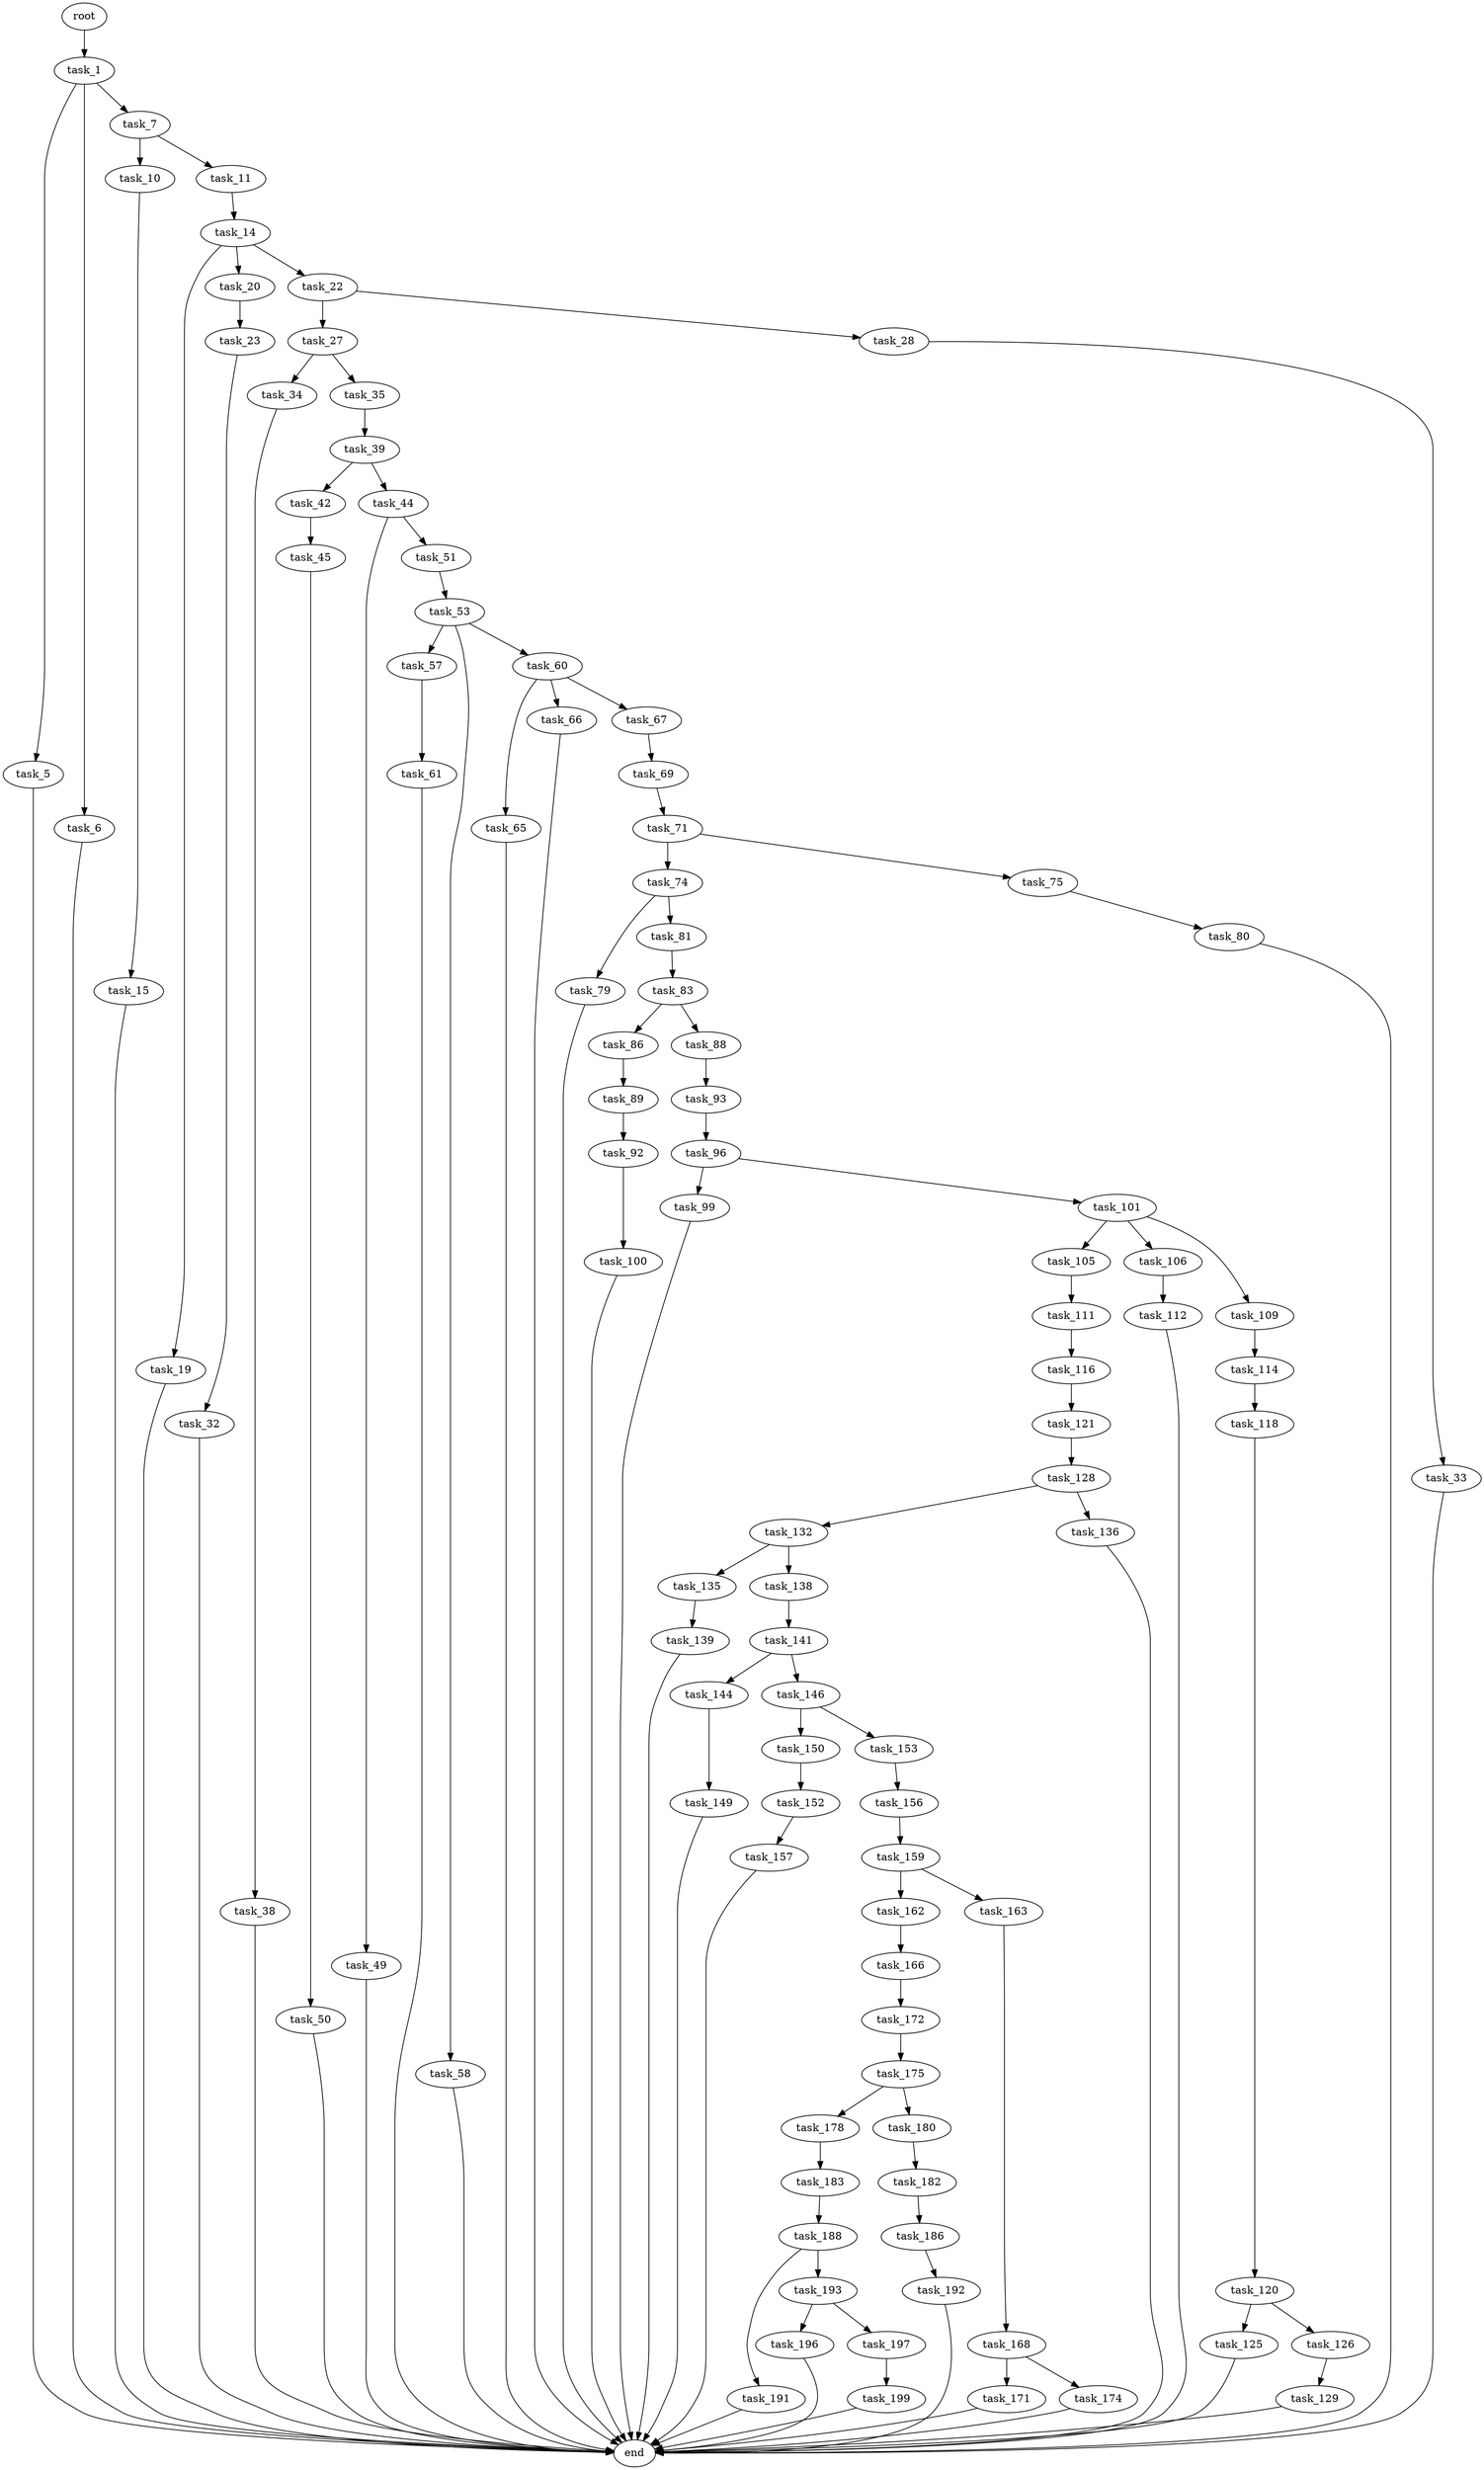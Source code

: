digraph G {
  root [size="0.000000"];
  task_1 [size="577746118137.000000"];
  task_5 [size="46627310929.000000"];
  task_6 [size="7515170968.000000"];
  task_7 [size="42414304337.000000"];
  task_10 [size="274746789607.000000"];
  task_11 [size="1685672482.000000"];
  task_14 [size="625534563660.000000"];
  task_15 [size="3338139854.000000"];
  task_19 [size="1073741824000.000000"];
  task_20 [size="17987065100.000000"];
  task_22 [size="405715251092.000000"];
  task_23 [size="231928233984.000000"];
  task_27 [size="782757789696.000000"];
  task_28 [size="22479330783.000000"];
  task_32 [size="8589934592.000000"];
  task_33 [size="260020312847.000000"];
  task_34 [size="1143613730.000000"];
  task_35 [size="727714428308.000000"];
  task_38 [size="46157530613.000000"];
  task_39 [size="751097301041.000000"];
  task_42 [size="305274342670.000000"];
  task_44 [size="32881593143.000000"];
  task_45 [size="10204368521.000000"];
  task_49 [size="196650461971.000000"];
  task_50 [size="7447564772.000000"];
  task_51 [size="342961183956.000000"];
  task_53 [size="211171886795.000000"];
  task_57 [size="782757789696.000000"];
  task_58 [size="78473554271.000000"];
  task_60 [size="368293445632.000000"];
  task_61 [size="30470238807.000000"];
  task_65 [size="231928233984.000000"];
  task_66 [size="178644165356.000000"];
  task_67 [size="618962281234.000000"];
  task_69 [size="928759492.000000"];
  task_71 [size="28991029248.000000"];
  task_74 [size="782757789696.000000"];
  task_75 [size="549755813888.000000"];
  task_79 [size="3355401157.000000"];
  task_80 [size="68719476736.000000"];
  task_81 [size="104009174951.000000"];
  task_83 [size="68958865521.000000"];
  task_86 [size="68719476736.000000"];
  task_88 [size="75373676115.000000"];
  task_89 [size="1974691289.000000"];
  task_92 [size="28991029248.000000"];
  task_93 [size="28991029248.000000"];
  task_96 [size="134217728000.000000"];
  task_99 [size="3711736659.000000"];
  task_100 [size="1073741824000.000000"];
  task_101 [size="4398521345.000000"];
  task_105 [size="69649578245.000000"];
  task_106 [size="7051079915.000000"];
  task_109 [size="11399211960.000000"];
  task_111 [size="549755813888.000000"];
  task_112 [size="45096897821.000000"];
  task_114 [size="26911842325.000000"];
  task_116 [size="73514352093.000000"];
  task_118 [size="639080468195.000000"];
  task_120 [size="134217728000.000000"];
  task_121 [size="782757789696.000000"];
  task_125 [size="782757789696.000000"];
  task_126 [size="1402147177.000000"];
  task_128 [size="28666122085.000000"];
  task_129 [size="8589934592.000000"];
  task_132 [size="17273425486.000000"];
  task_135 [size="3849464551.000000"];
  task_136 [size="455734491836.000000"];
  task_138 [size="8342065417.000000"];
  task_139 [size="782757789696.000000"];
  task_141 [size="244932104621.000000"];
  task_144 [size="925937434908.000000"];
  task_146 [size="27803836783.000000"];
  task_149 [size="32376699427.000000"];
  task_150 [size="1073741824000.000000"];
  task_152 [size="134217728000.000000"];
  task_153 [size="22654890943.000000"];
  task_156 [size="53640259451.000000"];
  task_157 [size="4072488855.000000"];
  task_159 [size="19986592797.000000"];
  task_162 [size="134217728000.000000"];
  task_163 [size="368293445632.000000"];
  task_166 [size="448411486625.000000"];
  task_168 [size="7134375307.000000"];
  task_171 [size="16657712485.000000"];
  task_172 [size="182830359024.000000"];
  task_174 [size="35405610353.000000"];
  task_175 [size="1394831062.000000"];
  task_178 [size="3205403369.000000"];
  task_180 [size="1419964824.000000"];
  task_182 [size="28231791166.000000"];
  task_183 [size="782757789696.000000"];
  task_186 [size="1025390218.000000"];
  task_188 [size="782757789696.000000"];
  task_191 [size="51781356460.000000"];
  task_192 [size="39531524758.000000"];
  task_193 [size="2088891286.000000"];
  task_196 [size="27094432289.000000"];
  task_197 [size="8589934592.000000"];
  task_199 [size="231051054906.000000"];
  end [size="0.000000"];

  root -> task_1 [size="1.000000"];
  task_1 -> task_5 [size="411041792.000000"];
  task_1 -> task_6 [size="411041792.000000"];
  task_1 -> task_7 [size="411041792.000000"];
  task_5 -> end [size="1.000000"];
  task_6 -> end [size="1.000000"];
  task_7 -> task_10 [size="679477248.000000"];
  task_7 -> task_11 [size="679477248.000000"];
  task_10 -> task_15 [size="209715200.000000"];
  task_11 -> task_14 [size="33554432.000000"];
  task_14 -> task_19 [size="411041792.000000"];
  task_14 -> task_20 [size="411041792.000000"];
  task_14 -> task_22 [size="411041792.000000"];
  task_15 -> end [size="1.000000"];
  task_19 -> end [size="1.000000"];
  task_20 -> task_23 [size="411041792.000000"];
  task_22 -> task_27 [size="536870912.000000"];
  task_22 -> task_28 [size="536870912.000000"];
  task_23 -> task_32 [size="301989888.000000"];
  task_27 -> task_34 [size="679477248.000000"];
  task_27 -> task_35 [size="679477248.000000"];
  task_28 -> task_33 [size="536870912.000000"];
  task_32 -> end [size="1.000000"];
  task_33 -> end [size="1.000000"];
  task_34 -> task_38 [size="33554432.000000"];
  task_35 -> task_39 [size="536870912.000000"];
  task_38 -> end [size="1.000000"];
  task_39 -> task_42 [size="679477248.000000"];
  task_39 -> task_44 [size="679477248.000000"];
  task_42 -> task_45 [size="536870912.000000"];
  task_44 -> task_49 [size="838860800.000000"];
  task_44 -> task_51 [size="838860800.000000"];
  task_45 -> task_50 [size="679477248.000000"];
  task_49 -> end [size="1.000000"];
  task_50 -> end [size="1.000000"];
  task_51 -> task_53 [size="301989888.000000"];
  task_53 -> task_57 [size="209715200.000000"];
  task_53 -> task_58 [size="209715200.000000"];
  task_53 -> task_60 [size="209715200.000000"];
  task_57 -> task_61 [size="679477248.000000"];
  task_58 -> end [size="1.000000"];
  task_60 -> task_65 [size="411041792.000000"];
  task_60 -> task_66 [size="411041792.000000"];
  task_60 -> task_67 [size="411041792.000000"];
  task_61 -> end [size="1.000000"];
  task_65 -> end [size="1.000000"];
  task_66 -> end [size="1.000000"];
  task_67 -> task_69 [size="536870912.000000"];
  task_69 -> task_71 [size="33554432.000000"];
  task_71 -> task_74 [size="75497472.000000"];
  task_71 -> task_75 [size="75497472.000000"];
  task_74 -> task_79 [size="679477248.000000"];
  task_74 -> task_81 [size="679477248.000000"];
  task_75 -> task_80 [size="536870912.000000"];
  task_79 -> end [size="1.000000"];
  task_80 -> end [size="1.000000"];
  task_81 -> task_83 [size="411041792.000000"];
  task_83 -> task_86 [size="75497472.000000"];
  task_83 -> task_88 [size="75497472.000000"];
  task_86 -> task_89 [size="134217728.000000"];
  task_88 -> task_93 [size="209715200.000000"];
  task_89 -> task_92 [size="134217728.000000"];
  task_92 -> task_100 [size="75497472.000000"];
  task_93 -> task_96 [size="75497472.000000"];
  task_96 -> task_99 [size="209715200.000000"];
  task_96 -> task_101 [size="209715200.000000"];
  task_99 -> end [size="1.000000"];
  task_100 -> end [size="1.000000"];
  task_101 -> task_105 [size="75497472.000000"];
  task_101 -> task_106 [size="75497472.000000"];
  task_101 -> task_109 [size="75497472.000000"];
  task_105 -> task_111 [size="134217728.000000"];
  task_106 -> task_112 [size="134217728.000000"];
  task_109 -> task_114 [size="411041792.000000"];
  task_111 -> task_116 [size="536870912.000000"];
  task_112 -> end [size="1.000000"];
  task_114 -> task_118 [size="679477248.000000"];
  task_116 -> task_121 [size="209715200.000000"];
  task_118 -> task_120 [size="536870912.000000"];
  task_120 -> task_125 [size="209715200.000000"];
  task_120 -> task_126 [size="209715200.000000"];
  task_121 -> task_128 [size="679477248.000000"];
  task_125 -> end [size="1.000000"];
  task_126 -> task_129 [size="33554432.000000"];
  task_128 -> task_132 [size="536870912.000000"];
  task_128 -> task_136 [size="536870912.000000"];
  task_129 -> end [size="1.000000"];
  task_132 -> task_135 [size="33554432.000000"];
  task_132 -> task_138 [size="33554432.000000"];
  task_135 -> task_139 [size="75497472.000000"];
  task_136 -> end [size="1.000000"];
  task_138 -> task_141 [size="301989888.000000"];
  task_139 -> end [size="1.000000"];
  task_141 -> task_144 [size="301989888.000000"];
  task_141 -> task_146 [size="301989888.000000"];
  task_144 -> task_149 [size="679477248.000000"];
  task_146 -> task_150 [size="679477248.000000"];
  task_146 -> task_153 [size="679477248.000000"];
  task_149 -> end [size="1.000000"];
  task_150 -> task_152 [size="838860800.000000"];
  task_152 -> task_157 [size="209715200.000000"];
  task_153 -> task_156 [size="679477248.000000"];
  task_156 -> task_159 [size="838860800.000000"];
  task_157 -> end [size="1.000000"];
  task_159 -> task_162 [size="536870912.000000"];
  task_159 -> task_163 [size="536870912.000000"];
  task_162 -> task_166 [size="209715200.000000"];
  task_163 -> task_168 [size="411041792.000000"];
  task_166 -> task_172 [size="838860800.000000"];
  task_168 -> task_171 [size="301989888.000000"];
  task_168 -> task_174 [size="301989888.000000"];
  task_171 -> end [size="1.000000"];
  task_172 -> task_175 [size="209715200.000000"];
  task_174 -> end [size="1.000000"];
  task_175 -> task_178 [size="33554432.000000"];
  task_175 -> task_180 [size="33554432.000000"];
  task_178 -> task_183 [size="209715200.000000"];
  task_180 -> task_182 [size="134217728.000000"];
  task_182 -> task_186 [size="838860800.000000"];
  task_183 -> task_188 [size="679477248.000000"];
  task_186 -> task_192 [size="33554432.000000"];
  task_188 -> task_191 [size="679477248.000000"];
  task_188 -> task_193 [size="679477248.000000"];
  task_191 -> end [size="1.000000"];
  task_192 -> end [size="1.000000"];
  task_193 -> task_196 [size="33554432.000000"];
  task_193 -> task_197 [size="33554432.000000"];
  task_196 -> end [size="1.000000"];
  task_197 -> task_199 [size="33554432.000000"];
  task_199 -> end [size="1.000000"];
}
